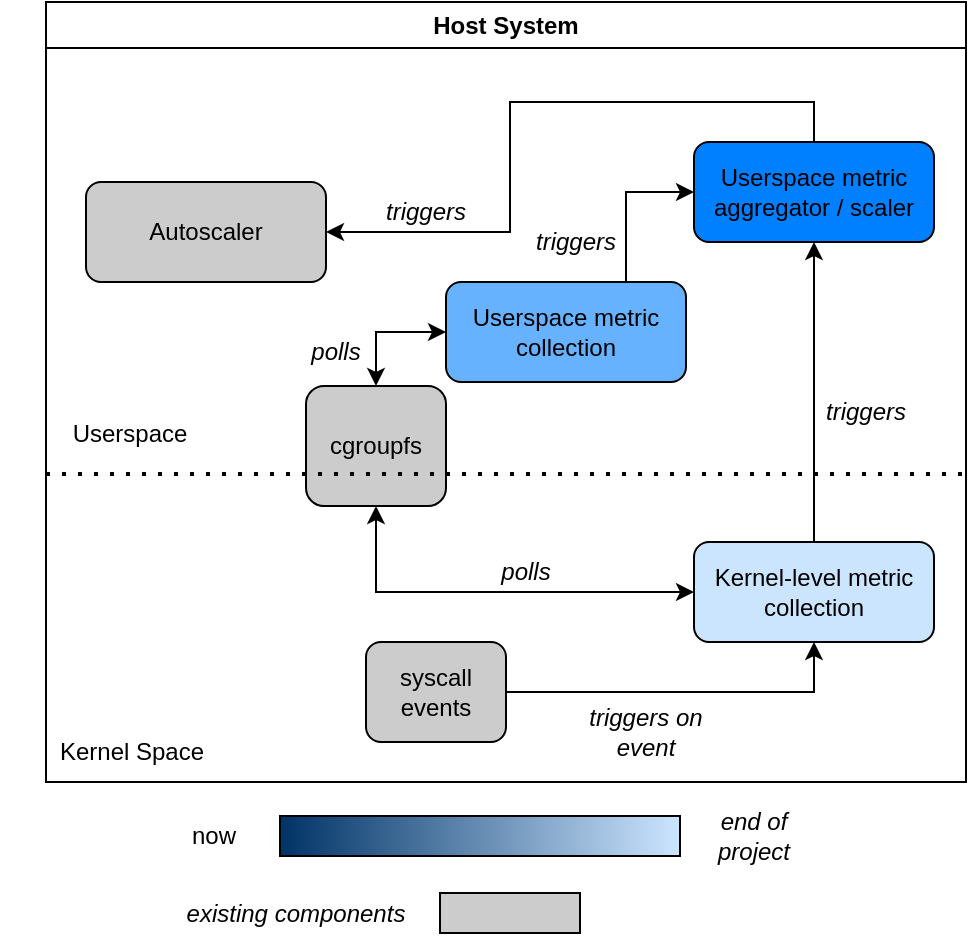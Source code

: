 <mxfile version="23.0.1" type="device">
  <diagram name="Page-1" id="UgZihgDpAC7mJN9MncK_">
    <mxGraphModel dx="597" dy="527" grid="1" gridSize="10" guides="1" tooltips="1" connect="1" arrows="1" fold="1" page="1" pageScale="1" pageWidth="827" pageHeight="1169" math="0" shadow="0">
      <root>
        <mxCell id="0" />
        <mxCell id="1" parent="0" />
        <mxCell id="LYsAVUbpHrIiWiie6wtF-1" value="Host System" style="swimlane;whiteSpace=wrap;html=1;" vertex="1" parent="1">
          <mxGeometry x="80" y="130" width="460" height="390" as="geometry" />
        </mxCell>
        <mxCell id="LYsAVUbpHrIiWiie6wtF-4" value="Kernel Space" style="text;html=1;strokeColor=none;fillColor=none;align=center;verticalAlign=middle;whiteSpace=wrap;rounded=0;" vertex="1" parent="LYsAVUbpHrIiWiie6wtF-1">
          <mxGeometry x="-8" y="360" width="102" height="30" as="geometry" />
        </mxCell>
        <mxCell id="LYsAVUbpHrIiWiie6wtF-5" value="Userspace" style="text;html=1;strokeColor=none;fillColor=none;align=center;verticalAlign=middle;whiteSpace=wrap;rounded=0;" vertex="1" parent="LYsAVUbpHrIiWiie6wtF-1">
          <mxGeometry x="-23" y="201" width="130" height="30" as="geometry" />
        </mxCell>
        <mxCell id="LYsAVUbpHrIiWiie6wtF-12" style="edgeStyle=orthogonalEdgeStyle;rounded=0;orthogonalLoop=1;jettySize=auto;html=1;exitX=0.5;exitY=0;exitDx=0;exitDy=0;" edge="1" parent="LYsAVUbpHrIiWiie6wtF-1" source="LYsAVUbpHrIiWiie6wtF-7" target="LYsAVUbpHrIiWiie6wtF-8">
          <mxGeometry relative="1" as="geometry" />
        </mxCell>
        <mxCell id="LYsAVUbpHrIiWiie6wtF-22" style="edgeStyle=orthogonalEdgeStyle;rounded=0;orthogonalLoop=1;jettySize=auto;html=1;exitX=0.5;exitY=1;exitDx=0;exitDy=0;startArrow=classic;startFill=1;endArrow=none;endFill=0;" edge="1" parent="LYsAVUbpHrIiWiie6wtF-1" source="LYsAVUbpHrIiWiie6wtF-7" target="LYsAVUbpHrIiWiie6wtF-17">
          <mxGeometry relative="1" as="geometry" />
        </mxCell>
        <mxCell id="LYsAVUbpHrIiWiie6wtF-25" style="edgeStyle=orthogonalEdgeStyle;rounded=0;orthogonalLoop=1;jettySize=auto;html=1;exitX=0;exitY=0.5;exitDx=0;exitDy=0;entryX=0.5;entryY=1;entryDx=0;entryDy=0;startArrow=classic;startFill=1;" edge="1" parent="LYsAVUbpHrIiWiie6wtF-1" source="LYsAVUbpHrIiWiie6wtF-7" target="LYsAVUbpHrIiWiie6wtF-18">
          <mxGeometry relative="1" as="geometry" />
        </mxCell>
        <mxCell id="LYsAVUbpHrIiWiie6wtF-7" value="Kernel-level metric collection" style="rounded=1;whiteSpace=wrap;html=1;fillColor=#CCE5FF;" vertex="1" parent="LYsAVUbpHrIiWiie6wtF-1">
          <mxGeometry x="324" y="270" width="120" height="50" as="geometry" />
        </mxCell>
        <mxCell id="LYsAVUbpHrIiWiie6wtF-11" style="edgeStyle=orthogonalEdgeStyle;rounded=0;orthogonalLoop=1;jettySize=auto;html=1;exitX=0.5;exitY=0;exitDx=0;exitDy=0;entryX=1;entryY=0.5;entryDx=0;entryDy=0;" edge="1" parent="LYsAVUbpHrIiWiie6wtF-1" source="LYsAVUbpHrIiWiie6wtF-8" target="LYsAVUbpHrIiWiie6wtF-9">
          <mxGeometry relative="1" as="geometry" />
        </mxCell>
        <mxCell id="LYsAVUbpHrIiWiie6wtF-21" style="edgeStyle=orthogonalEdgeStyle;rounded=0;orthogonalLoop=1;jettySize=auto;html=1;entryX=0.5;entryY=0;entryDx=0;entryDy=0;startArrow=classic;startFill=1;exitX=0;exitY=0.5;exitDx=0;exitDy=0;" edge="1" parent="LYsAVUbpHrIiWiie6wtF-1" source="LYsAVUbpHrIiWiie6wtF-23" target="LYsAVUbpHrIiWiie6wtF-18">
          <mxGeometry relative="1" as="geometry">
            <mxPoint x="230" y="170" as="sourcePoint" />
          </mxGeometry>
        </mxCell>
        <mxCell id="LYsAVUbpHrIiWiie6wtF-8" value="Userspace metric aggregator / scaler" style="rounded=1;whiteSpace=wrap;html=1;fillColor=#007FFF;" vertex="1" parent="LYsAVUbpHrIiWiie6wtF-1">
          <mxGeometry x="324" y="70" width="120" height="50" as="geometry" />
        </mxCell>
        <mxCell id="LYsAVUbpHrIiWiie6wtF-9" value="Autoscaler" style="rounded=1;whiteSpace=wrap;html=1;fillColor=#CCCCCC;" vertex="1" parent="LYsAVUbpHrIiWiie6wtF-1">
          <mxGeometry x="20" y="90" width="120" height="50" as="geometry" />
        </mxCell>
        <mxCell id="LYsAVUbpHrIiWiie6wtF-17" value="syscall events" style="rounded=1;whiteSpace=wrap;html=1;fillColor=#CCCCCC;" vertex="1" parent="LYsAVUbpHrIiWiie6wtF-1">
          <mxGeometry x="160" y="320" width="70" height="50" as="geometry" />
        </mxCell>
        <mxCell id="LYsAVUbpHrIiWiie6wtF-18" value="cgroupfs" style="rounded=1;whiteSpace=wrap;html=1;fillColor=#CCCCCC;" vertex="1" parent="LYsAVUbpHrIiWiie6wtF-1">
          <mxGeometry x="130" y="192" width="70" height="60" as="geometry" />
        </mxCell>
        <mxCell id="LYsAVUbpHrIiWiie6wtF-24" style="edgeStyle=orthogonalEdgeStyle;rounded=0;orthogonalLoop=1;jettySize=auto;html=1;exitX=0.75;exitY=0;exitDx=0;exitDy=0;entryX=0;entryY=0.5;entryDx=0;entryDy=0;" edge="1" parent="LYsAVUbpHrIiWiie6wtF-1" source="LYsAVUbpHrIiWiie6wtF-23" target="LYsAVUbpHrIiWiie6wtF-8">
          <mxGeometry relative="1" as="geometry" />
        </mxCell>
        <mxCell id="LYsAVUbpHrIiWiie6wtF-23" value="Userspace metric collection" style="rounded=1;whiteSpace=wrap;html=1;fillColor=#66B2FF;" vertex="1" parent="LYsAVUbpHrIiWiie6wtF-1">
          <mxGeometry x="200" y="140" width="120" height="50" as="geometry" />
        </mxCell>
        <mxCell id="LYsAVUbpHrIiWiie6wtF-26" value="&lt;i&gt;polls&lt;/i&gt;" style="text;html=1;strokeColor=none;fillColor=none;align=center;verticalAlign=middle;whiteSpace=wrap;rounded=0;" vertex="1" parent="LYsAVUbpHrIiWiie6wtF-1">
          <mxGeometry x="115" y="160" width="60" height="30" as="geometry" />
        </mxCell>
        <mxCell id="LYsAVUbpHrIiWiie6wtF-27" value="&lt;i&gt;polls&lt;/i&gt;" style="text;html=1;strokeColor=none;fillColor=none;align=center;verticalAlign=middle;whiteSpace=wrap;rounded=0;" vertex="1" parent="LYsAVUbpHrIiWiie6wtF-1">
          <mxGeometry x="210" y="270" width="60" height="30" as="geometry" />
        </mxCell>
        <mxCell id="LYsAVUbpHrIiWiie6wtF-28" value="&lt;i&gt;triggers on event&lt;/i&gt;" style="text;html=1;strokeColor=none;fillColor=none;align=center;verticalAlign=middle;whiteSpace=wrap;rounded=0;" vertex="1" parent="LYsAVUbpHrIiWiie6wtF-1">
          <mxGeometry x="270" y="350" width="60" height="30" as="geometry" />
        </mxCell>
        <mxCell id="LYsAVUbpHrIiWiie6wtF-29" value="&lt;i&gt;triggers&lt;/i&gt;" style="text;html=1;strokeColor=none;fillColor=none;align=center;verticalAlign=middle;whiteSpace=wrap;rounded=0;" vertex="1" parent="LYsAVUbpHrIiWiie6wtF-1">
          <mxGeometry x="160" y="90" width="60" height="30" as="geometry" />
        </mxCell>
        <mxCell id="LYsAVUbpHrIiWiie6wtF-30" value="&lt;i&gt;triggers&lt;/i&gt;" style="text;html=1;strokeColor=none;fillColor=none;align=center;verticalAlign=middle;whiteSpace=wrap;rounded=0;" vertex="1" parent="LYsAVUbpHrIiWiie6wtF-1">
          <mxGeometry x="380" y="190" width="60" height="30" as="geometry" />
        </mxCell>
        <mxCell id="LYsAVUbpHrIiWiie6wtF-31" value="&lt;i&gt;triggers&lt;/i&gt;" style="text;html=1;strokeColor=none;fillColor=none;align=center;verticalAlign=middle;whiteSpace=wrap;rounded=0;" vertex="1" parent="LYsAVUbpHrIiWiie6wtF-1">
          <mxGeometry x="240" y="110" width="50" height="20" as="geometry" />
        </mxCell>
        <mxCell id="LYsAVUbpHrIiWiie6wtF-20" value="" style="endArrow=none;dashed=1;html=1;dashPattern=1 3;strokeWidth=2;rounded=0;" edge="1" parent="1">
          <mxGeometry width="50" height="50" relative="1" as="geometry">
            <mxPoint x="80" y="366" as="sourcePoint" />
            <mxPoint x="540" y="366" as="targetPoint" />
          </mxGeometry>
        </mxCell>
        <mxCell id="LYsAVUbpHrIiWiie6wtF-32" value="" style="rounded=0;whiteSpace=wrap;html=1;gradientColor=#003366;gradientDirection=west;fillColor=#CCE5FF;" vertex="1" parent="1">
          <mxGeometry x="197" y="537" width="200" height="20" as="geometry" />
        </mxCell>
        <mxCell id="LYsAVUbpHrIiWiie6wtF-33" value="now" style="text;html=1;strokeColor=none;fillColor=none;align=center;verticalAlign=middle;whiteSpace=wrap;rounded=0;" vertex="1" parent="1">
          <mxGeometry x="134" y="532" width="60" height="30" as="geometry" />
        </mxCell>
        <mxCell id="LYsAVUbpHrIiWiie6wtF-34" value="&lt;i&gt;end of project&lt;/i&gt;" style="text;html=1;strokeColor=none;fillColor=none;align=center;verticalAlign=middle;whiteSpace=wrap;rounded=0;" vertex="1" parent="1">
          <mxGeometry x="401" y="532" width="66" height="30" as="geometry" />
        </mxCell>
        <mxCell id="LYsAVUbpHrIiWiie6wtF-35" value="" style="rounded=0;whiteSpace=wrap;html=1;fillColor=#CCCCCC;" vertex="1" parent="1">
          <mxGeometry x="277" y="575.5" width="70" height="20" as="geometry" />
        </mxCell>
        <mxCell id="LYsAVUbpHrIiWiie6wtF-36" value="&lt;i&gt;existing components&lt;/i&gt;" style="text;html=1;strokeColor=none;fillColor=none;align=center;verticalAlign=middle;whiteSpace=wrap;rounded=0;" vertex="1" parent="1">
          <mxGeometry x="147" y="573" width="116" height="25" as="geometry" />
        </mxCell>
      </root>
    </mxGraphModel>
  </diagram>
</mxfile>
